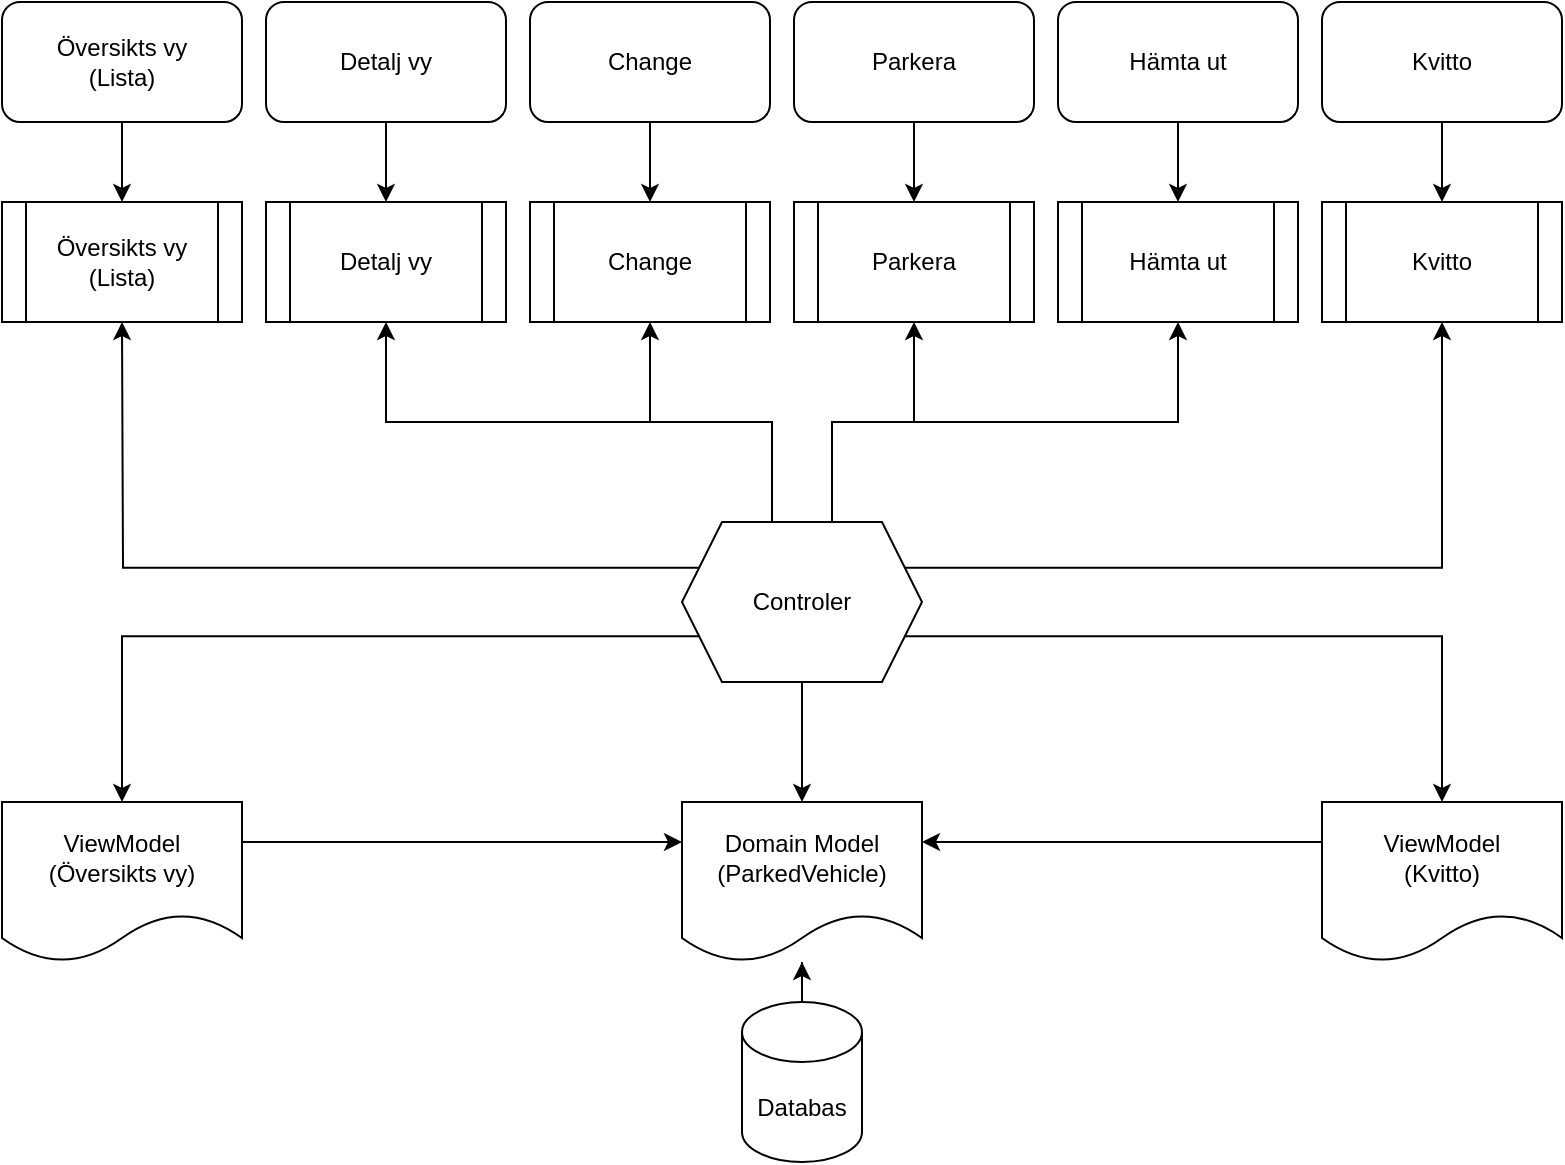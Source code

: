 <mxfile version="22.0.8" type="github">
  <diagram name="Sida-1" id="lpOswOgIRObHjpSG-apg">
    <mxGraphModel dx="1008" dy="483" grid="1" gridSize="10" guides="1" tooltips="1" connect="1" arrows="1" fold="1" page="1" pageScale="1" pageWidth="827" pageHeight="1169" math="0" shadow="0">
      <root>
        <mxCell id="0" />
        <mxCell id="1" parent="0" />
        <mxCell id="L7MFfvtn7r2if0TggIyE-21" style="edgeStyle=orthogonalEdgeStyle;rounded=0;orthogonalLoop=1;jettySize=auto;html=1;exitX=0.5;exitY=1;exitDx=0;exitDy=0;entryX=0.5;entryY=0;entryDx=0;entryDy=0;" parent="1" source="L7MFfvtn7r2if0TggIyE-1" target="L7MFfvtn7r2if0TggIyE-8" edge="1">
          <mxGeometry relative="1" as="geometry" />
        </mxCell>
        <mxCell id="L7MFfvtn7r2if0TggIyE-1" value="Översikts vy&lt;br&gt;(Lista)" style="rounded=1;whiteSpace=wrap;html=1;" parent="1" vertex="1">
          <mxGeometry x="20" y="60" width="120" height="60" as="geometry" />
        </mxCell>
        <mxCell id="L7MFfvtn7r2if0TggIyE-23" style="edgeStyle=orthogonalEdgeStyle;rounded=0;orthogonalLoop=1;jettySize=auto;html=1;exitX=0.5;exitY=1;exitDx=0;exitDy=0;entryX=0.5;entryY=0;entryDx=0;entryDy=0;" parent="1" source="L7MFfvtn7r2if0TggIyE-2" target="L7MFfvtn7r2if0TggIyE-9" edge="1">
          <mxGeometry relative="1" as="geometry" />
        </mxCell>
        <mxCell id="L7MFfvtn7r2if0TggIyE-2" value="Detalj vy" style="rounded=1;whiteSpace=wrap;html=1;" parent="1" vertex="1">
          <mxGeometry x="152" y="60" width="120" height="60" as="geometry" />
        </mxCell>
        <mxCell id="L7MFfvtn7r2if0TggIyE-24" style="edgeStyle=orthogonalEdgeStyle;rounded=0;orthogonalLoop=1;jettySize=auto;html=1;entryX=0.5;entryY=0;entryDx=0;entryDy=0;" parent="1" source="L7MFfvtn7r2if0TggIyE-3" target="L7MFfvtn7r2if0TggIyE-10" edge="1">
          <mxGeometry relative="1" as="geometry" />
        </mxCell>
        <mxCell id="L7MFfvtn7r2if0TggIyE-3" value="Parkera" style="rounded=1;whiteSpace=wrap;html=1;" parent="1" vertex="1">
          <mxGeometry x="416" y="60" width="120" height="60" as="geometry" />
        </mxCell>
        <mxCell id="L7MFfvtn7r2if0TggIyE-25" style="edgeStyle=orthogonalEdgeStyle;rounded=0;orthogonalLoop=1;jettySize=auto;html=1;exitX=0.5;exitY=1;exitDx=0;exitDy=0;entryX=0.5;entryY=0;entryDx=0;entryDy=0;" parent="1" source="L7MFfvtn7r2if0TggIyE-4" target="L7MFfvtn7r2if0TggIyE-11" edge="1">
          <mxGeometry relative="1" as="geometry" />
        </mxCell>
        <mxCell id="L7MFfvtn7r2if0TggIyE-4" value="Hämta ut" style="rounded=1;whiteSpace=wrap;html=1;" parent="1" vertex="1">
          <mxGeometry x="548" y="60" width="120" height="60" as="geometry" />
        </mxCell>
        <mxCell id="L7MFfvtn7r2if0TggIyE-16" style="edgeStyle=orthogonalEdgeStyle;rounded=0;orthogonalLoop=1;jettySize=auto;html=1;exitX=0.5;exitY=1;exitDx=0;exitDy=0;entryX=0.5;entryY=0;entryDx=0;entryDy=0;" parent="1" source="L7MFfvtn7r2if0TggIyE-5" target="L7MFfvtn7r2if0TggIyE-12" edge="1">
          <mxGeometry relative="1" as="geometry" />
        </mxCell>
        <mxCell id="L7MFfvtn7r2if0TggIyE-5" value="Kvitto" style="rounded=1;whiteSpace=wrap;html=1;" parent="1" vertex="1">
          <mxGeometry x="680" y="60" width="120" height="60" as="geometry" />
        </mxCell>
        <mxCell id="L7MFfvtn7r2if0TggIyE-19" style="edgeStyle=orthogonalEdgeStyle;rounded=0;orthogonalLoop=1;jettySize=auto;html=1;exitX=0.5;exitY=0;exitDx=0;exitDy=0;exitPerimeter=0;" parent="1" source="L7MFfvtn7r2if0TggIyE-6" target="L7MFfvtn7r2if0TggIyE-7" edge="1">
          <mxGeometry relative="1" as="geometry" />
        </mxCell>
        <mxCell id="L7MFfvtn7r2if0TggIyE-6" value="Databas" style="shape=cylinder3;whiteSpace=wrap;html=1;boundedLbl=1;backgroundOutline=1;size=15;" parent="1" vertex="1">
          <mxGeometry x="390" y="560" width="60" height="80" as="geometry" />
        </mxCell>
        <mxCell id="L7MFfvtn7r2if0TggIyE-7" value="Domain Model&lt;br&gt;(ParkedVehicle)" style="shape=document;whiteSpace=wrap;html=1;boundedLbl=1;" parent="1" vertex="1">
          <mxGeometry x="360" y="460" width="120" height="80" as="geometry" />
        </mxCell>
        <mxCell id="L7MFfvtn7r2if0TggIyE-8" value="Översikts vy&lt;br&gt;(Lista)" style="shape=process;whiteSpace=wrap;html=1;" parent="1" vertex="1">
          <mxGeometry x="20" y="160" width="120" height="60" as="geometry" />
        </mxCell>
        <mxCell id="L7MFfvtn7r2if0TggIyE-9" value="Detalj vy" style="shape=process;whiteSpace=wrap;html=1;" parent="1" vertex="1">
          <mxGeometry x="152" y="160" width="120" height="60" as="geometry" />
        </mxCell>
        <mxCell id="L7MFfvtn7r2if0TggIyE-10" value="Parkera" style="shape=process;whiteSpace=wrap;html=1;" parent="1" vertex="1">
          <mxGeometry x="416" y="160" width="120" height="60" as="geometry" />
        </mxCell>
        <mxCell id="L7MFfvtn7r2if0TggIyE-11" value="Hämta ut" style="shape=process;whiteSpace=wrap;html=1;" parent="1" vertex="1">
          <mxGeometry x="548" y="160" width="120" height="60" as="geometry" />
        </mxCell>
        <mxCell id="L7MFfvtn7r2if0TggIyE-12" value="Kvitto" style="shape=process;whiteSpace=wrap;html=1;" parent="1" vertex="1">
          <mxGeometry x="680" y="160" width="120" height="60" as="geometry" />
        </mxCell>
        <mxCell id="L7MFfvtn7r2if0TggIyE-20" style="edgeStyle=orthogonalEdgeStyle;rounded=0;orthogonalLoop=1;jettySize=auto;html=1;exitX=1;exitY=0.25;exitDx=0;exitDy=0;entryX=0;entryY=0.25;entryDx=0;entryDy=0;" parent="1" source="L7MFfvtn7r2if0TggIyE-14" target="L7MFfvtn7r2if0TggIyE-7" edge="1">
          <mxGeometry relative="1" as="geometry" />
        </mxCell>
        <mxCell id="L7MFfvtn7r2if0TggIyE-14" value="ViewModel&lt;br&gt;(Översikts vy)" style="shape=document;whiteSpace=wrap;html=1;boundedLbl=1;" parent="1" vertex="1">
          <mxGeometry x="20" y="460" width="120" height="80" as="geometry" />
        </mxCell>
        <mxCell id="L7MFfvtn7r2if0TggIyE-18" style="edgeStyle=orthogonalEdgeStyle;rounded=0;orthogonalLoop=1;jettySize=auto;html=1;exitX=0;exitY=0.25;exitDx=0;exitDy=0;entryX=1;entryY=0.25;entryDx=0;entryDy=0;" parent="1" source="L7MFfvtn7r2if0TggIyE-15" target="L7MFfvtn7r2if0TggIyE-7" edge="1">
          <mxGeometry relative="1" as="geometry" />
        </mxCell>
        <mxCell id="L7MFfvtn7r2if0TggIyE-15" value="ViewModel&lt;br&gt;(Kvitto)" style="shape=document;whiteSpace=wrap;html=1;boundedLbl=1;" parent="1" vertex="1">
          <mxGeometry x="680" y="460" width="120" height="80" as="geometry" />
        </mxCell>
        <mxCell id="QBZjS6oKE4eJArVY4oVT-1" style="edgeStyle=orthogonalEdgeStyle;rounded=0;orthogonalLoop=1;jettySize=auto;html=1;entryX=0.5;entryY=0;entryDx=0;entryDy=0;" edge="1" source="QBZjS6oKE4eJArVY4oVT-2" target="QBZjS6oKE4eJArVY4oVT-3" parent="1">
          <mxGeometry relative="1" as="geometry" />
        </mxCell>
        <mxCell id="QBZjS6oKE4eJArVY4oVT-2" value="Change" style="rounded=1;whiteSpace=wrap;html=1;" vertex="1" parent="1">
          <mxGeometry x="284" y="60" width="120" height="60" as="geometry" />
        </mxCell>
        <mxCell id="QBZjS6oKE4eJArVY4oVT-3" value="Change" style="shape=process;whiteSpace=wrap;html=1;" vertex="1" parent="1">
          <mxGeometry x="284" y="160" width="120" height="60" as="geometry" />
        </mxCell>
        <mxCell id="QBZjS6oKE4eJArVY4oVT-10" style="edgeStyle=orthogonalEdgeStyle;rounded=0;orthogonalLoop=1;jettySize=auto;html=1;exitX=0;exitY=0.25;exitDx=0;exitDy=0;" edge="1" parent="1" source="QBZjS6oKE4eJArVY4oVT-5">
          <mxGeometry relative="1" as="geometry">
            <mxPoint x="80" y="220" as="targetPoint" />
          </mxGeometry>
        </mxCell>
        <mxCell id="QBZjS6oKE4eJArVY4oVT-11" style="edgeStyle=orthogonalEdgeStyle;rounded=0;orthogonalLoop=1;jettySize=auto;html=1;exitX=0;exitY=0.75;exitDx=0;exitDy=0;entryX=0.5;entryY=0;entryDx=0;entryDy=0;" edge="1" parent="1" source="QBZjS6oKE4eJArVY4oVT-5" target="L7MFfvtn7r2if0TggIyE-14">
          <mxGeometry relative="1" as="geometry" />
        </mxCell>
        <mxCell id="QBZjS6oKE4eJArVY4oVT-12" style="edgeStyle=orthogonalEdgeStyle;rounded=0;orthogonalLoop=1;jettySize=auto;html=1;exitX=0.375;exitY=0;exitDx=0;exitDy=0;entryX=0.5;entryY=1;entryDx=0;entryDy=0;" edge="1" parent="1" source="QBZjS6oKE4eJArVY4oVT-5" target="L7MFfvtn7r2if0TggIyE-9">
          <mxGeometry relative="1" as="geometry" />
        </mxCell>
        <mxCell id="QBZjS6oKE4eJArVY4oVT-13" style="edgeStyle=orthogonalEdgeStyle;rounded=0;orthogonalLoop=1;jettySize=auto;html=1;exitX=0.375;exitY=0;exitDx=0;exitDy=0;entryX=0.5;entryY=1;entryDx=0;entryDy=0;" edge="1" parent="1" source="QBZjS6oKE4eJArVY4oVT-5" target="QBZjS6oKE4eJArVY4oVT-3">
          <mxGeometry relative="1" as="geometry" />
        </mxCell>
        <mxCell id="QBZjS6oKE4eJArVY4oVT-14" style="edgeStyle=orthogonalEdgeStyle;rounded=0;orthogonalLoop=1;jettySize=auto;html=1;exitX=0.625;exitY=0;exitDx=0;exitDy=0;entryX=0.5;entryY=1;entryDx=0;entryDy=0;" edge="1" parent="1" source="QBZjS6oKE4eJArVY4oVT-5" target="L7MFfvtn7r2if0TggIyE-11">
          <mxGeometry relative="1" as="geometry" />
        </mxCell>
        <mxCell id="QBZjS6oKE4eJArVY4oVT-15" style="edgeStyle=orthogonalEdgeStyle;rounded=0;orthogonalLoop=1;jettySize=auto;html=1;exitX=0.625;exitY=0;exitDx=0;exitDy=0;entryX=0.5;entryY=1;entryDx=0;entryDy=0;" edge="1" parent="1" source="QBZjS6oKE4eJArVY4oVT-5" target="L7MFfvtn7r2if0TggIyE-10">
          <mxGeometry relative="1" as="geometry" />
        </mxCell>
        <mxCell id="QBZjS6oKE4eJArVY4oVT-16" style="edgeStyle=orthogonalEdgeStyle;rounded=0;orthogonalLoop=1;jettySize=auto;html=1;exitX=1;exitY=0.25;exitDx=0;exitDy=0;entryX=0.5;entryY=1;entryDx=0;entryDy=0;" edge="1" parent="1" source="QBZjS6oKE4eJArVY4oVT-5" target="L7MFfvtn7r2if0TggIyE-12">
          <mxGeometry relative="1" as="geometry" />
        </mxCell>
        <mxCell id="QBZjS6oKE4eJArVY4oVT-17" style="edgeStyle=orthogonalEdgeStyle;rounded=0;orthogonalLoop=1;jettySize=auto;html=1;exitX=1;exitY=0.75;exitDx=0;exitDy=0;entryX=0.5;entryY=0;entryDx=0;entryDy=0;" edge="1" parent="1" source="QBZjS6oKE4eJArVY4oVT-5" target="L7MFfvtn7r2if0TggIyE-15">
          <mxGeometry relative="1" as="geometry" />
        </mxCell>
        <mxCell id="QBZjS6oKE4eJArVY4oVT-18" style="edgeStyle=orthogonalEdgeStyle;rounded=0;orthogonalLoop=1;jettySize=auto;html=1;exitX=0.5;exitY=1;exitDx=0;exitDy=0;" edge="1" parent="1" source="QBZjS6oKE4eJArVY4oVT-5" target="L7MFfvtn7r2if0TggIyE-7">
          <mxGeometry relative="1" as="geometry" />
        </mxCell>
        <mxCell id="QBZjS6oKE4eJArVY4oVT-5" value="Controler" style="shape=hexagon;perimeter=hexagonPerimeter2;whiteSpace=wrap;html=1;fixedSize=1;" vertex="1" parent="1">
          <mxGeometry x="360" y="320" width="120" height="80" as="geometry" />
        </mxCell>
      </root>
    </mxGraphModel>
  </diagram>
</mxfile>
